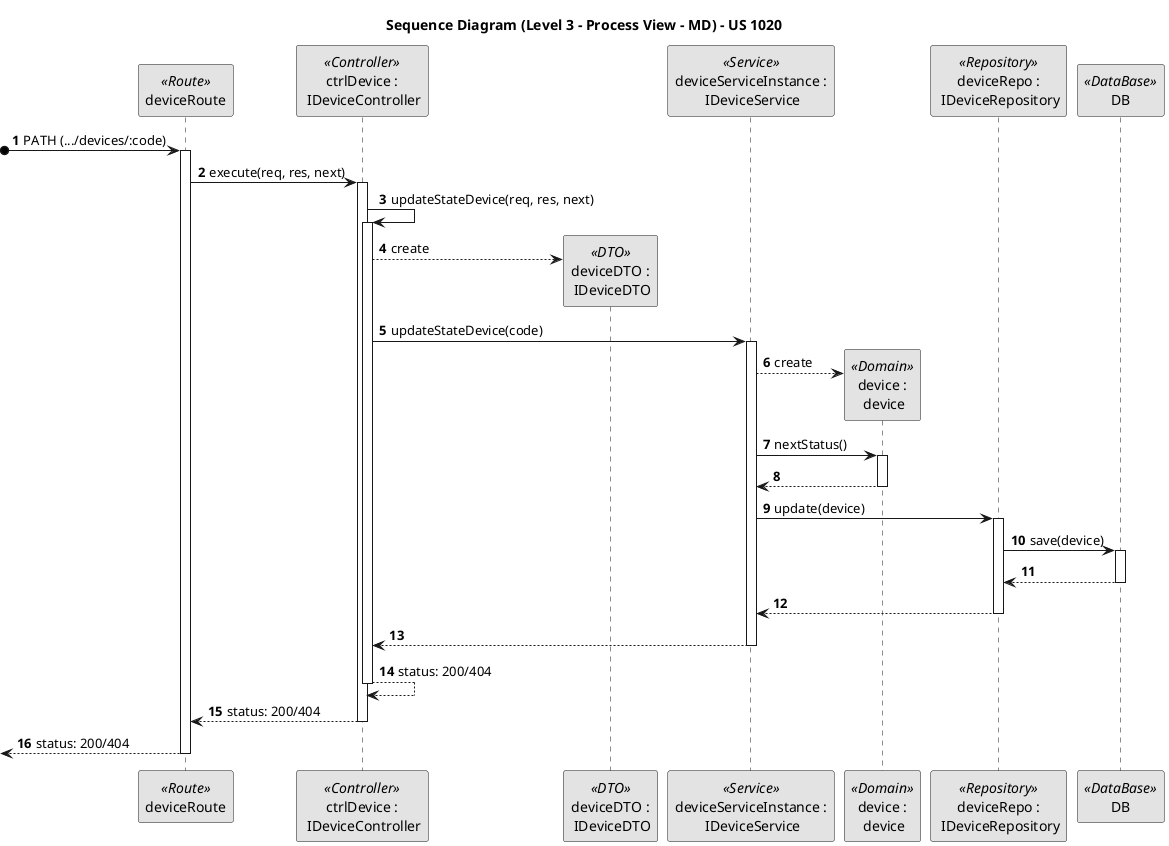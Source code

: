 @startuml
skinparam monochrome true
skinparam packageStyle rectangle
skinparam shadowing false

title Sequence Diagram (Level 3 - Process View - MD) - US 1020
autonumber

participant "deviceRoute" as Route <<Route>>
participant "ctrlDevice :\n IDeviceController" as Controller <<Controller>>
participant "deviceDTO :\n IDeviceDTO" as DeviceDTO <<DTO>>
participant "deviceServiceInstance :\n IDeviceService" as Service <<Service>>
participant "device :\n device" as Device <<Domain>>
participant "deviceRepo :\n IDeviceRepository" as Repo <<Repository>>
participant "DB" as DB <<DataBase>>

?o-> Route : PATH (.../devices/:code)
activate Route

    Route -> Controller : execute(req, res, next)
    activate Controller
        Controller -> Controller : updateStateDevice(req, res, next)
        activate Controller
            Controller --> DeviceDTO** : create
            Controller -> Service : updateStateDevice(code)

            activate Service
                Service --> Device** : create
                Service -> Device : nextStatus()
                activate Device
                Device --> Service
                deactivate Device
                Service -> Repo : update(device)
                activate Repo
                    Repo -> DB : save(device)
                    activate DB
                    DB --> Repo :
                    deactivate DB
                    Repo --> Service :
                deactivate Repo
                Service --> Controller :
            deactivate Service

            Controller --> Controller : status: 200/404
        deactivate Controller
    Controller --> Route : status: 200/404
    deactivate Controller

<-- Route : status: 200/404
deactivate Route

@enduml
